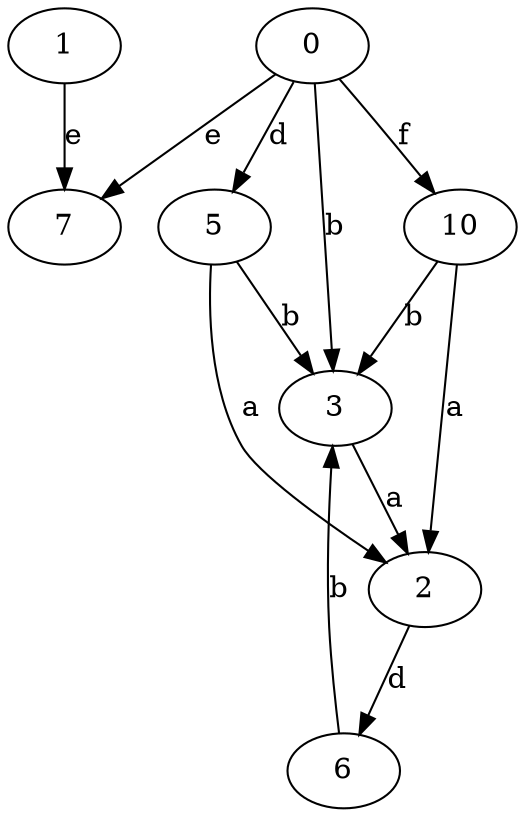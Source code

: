 strict digraph  {
1;
2;
3;
5;
6;
0;
7;
10;
1 -> 7  [label=e];
2 -> 6  [label=d];
3 -> 2  [label=a];
5 -> 2  [label=a];
5 -> 3  [label=b];
6 -> 3  [label=b];
0 -> 3  [label=b];
0 -> 5  [label=d];
0 -> 7  [label=e];
0 -> 10  [label=f];
10 -> 2  [label=a];
10 -> 3  [label=b];
}
